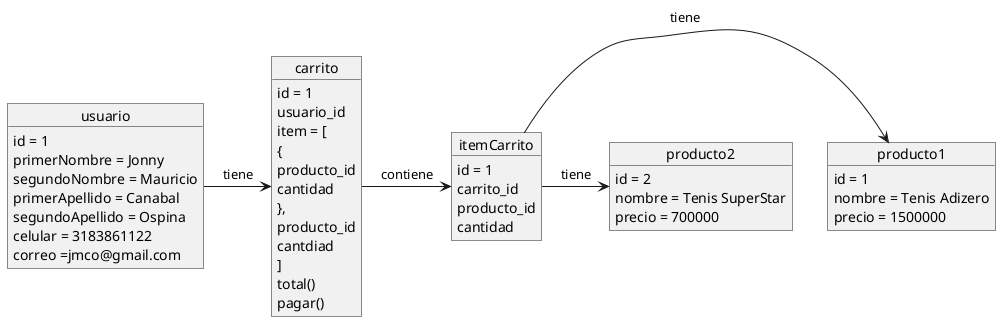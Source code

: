 @startuml tienda-web

object usuario{
    id = 1
    primerNombre = Jonny
    segundoNombre = Mauricio
    primerApellido = Canabal
    segundoApellido = Ospina
    celular = 3183861122
    correo =jmco@gmail.com
}
object producto1 {
    id = 1
    nombre = Tenis Adizero
    precio = 1500000
}
object producto2{
    id = 2
    nombre = Tenis SuperStar
    precio = 700000
}
object carrito{
    id = 1
    usuario_id
    item = [
        {
        producto_id
        cantidad
        },
        producto_id
        cantdiad
    ]

    total()
    pagar()

}
object itemCarrito{
    id = 1
    carrito_id
    producto_id
    cantidad
}

usuario -> carrito: tiene
carrito -> itemCarrito: contiene
itemCarrito -> producto1: tiene
itemCarrito -> producto2: tiene

@enduml